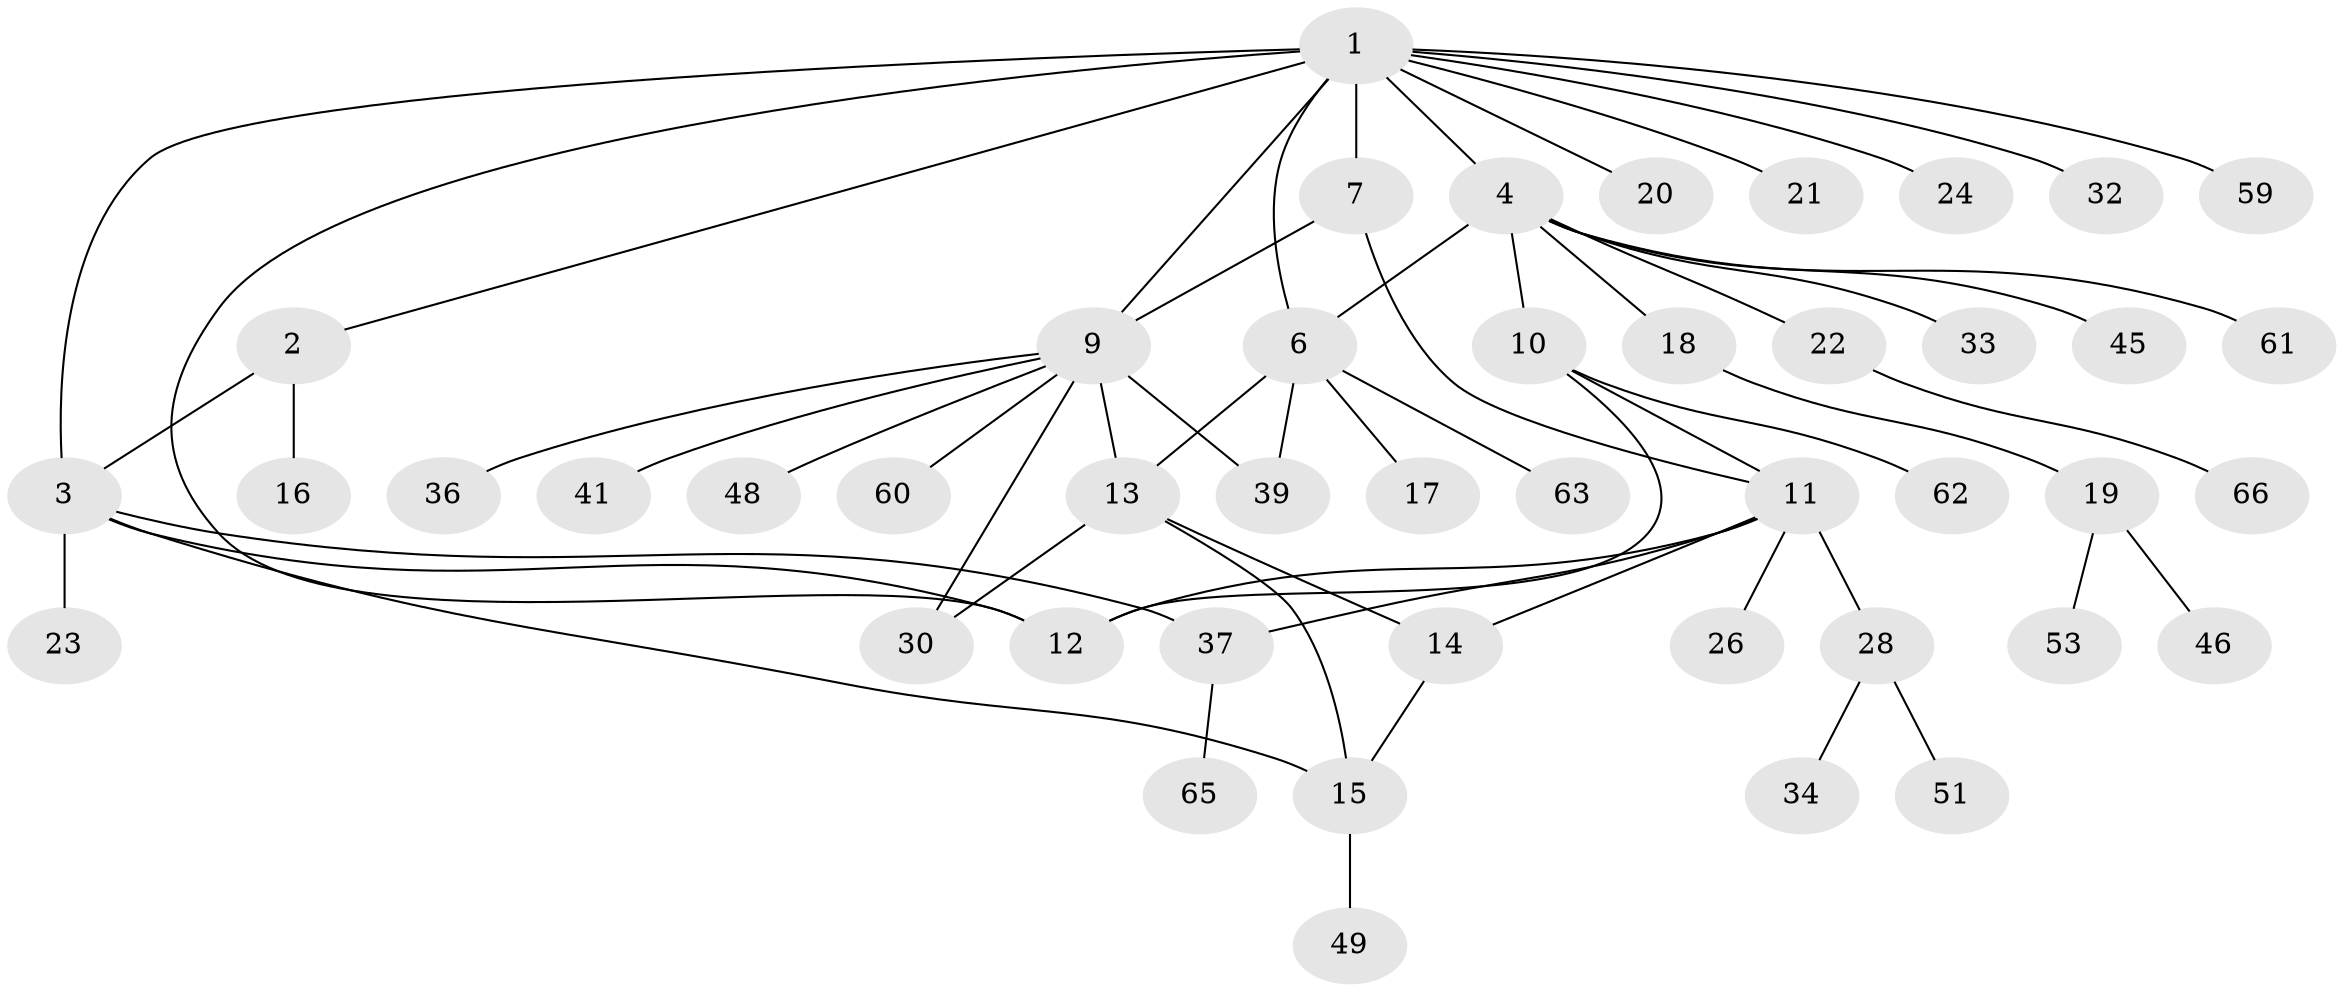 // Generated by graph-tools (version 1.1) at 2025/24/03/03/25 07:24:15]
// undirected, 45 vertices, 58 edges
graph export_dot {
graph [start="1"]
  node [color=gray90,style=filled];
  1 [super="+8"];
  2 [super="+43"];
  3 [super="+57"];
  4 [super="+5"];
  6 [super="+42"];
  7 [super="+27"];
  9 [super="+25"];
  10 [super="+40"];
  11 [super="+38"];
  12 [super="+29"];
  13 [super="+50"];
  14 [super="+64"];
  15 [super="+31"];
  16;
  17;
  18;
  19 [super="+56"];
  20;
  21 [super="+35"];
  22;
  23;
  24;
  26;
  28 [super="+47"];
  30;
  32;
  33;
  34 [super="+52"];
  36 [super="+58"];
  37 [super="+54"];
  39 [super="+44"];
  41 [super="+55"];
  45;
  46;
  48;
  49;
  51;
  53;
  59;
  60;
  61;
  62;
  63;
  65;
  66;
  1 -- 2;
  1 -- 3;
  1 -- 6;
  1 -- 20;
  1 -- 24;
  1 -- 59;
  1 -- 9 [weight=2];
  1 -- 32;
  1 -- 21;
  1 -- 7;
  1 -- 4;
  1 -- 12;
  2 -- 3;
  2 -- 16;
  3 -- 12;
  3 -- 15;
  3 -- 23;
  3 -- 37;
  4 -- 6 [weight=2];
  4 -- 10;
  4 -- 18;
  4 -- 22;
  4 -- 33;
  4 -- 45;
  4 -- 61;
  6 -- 13;
  6 -- 17;
  6 -- 39;
  6 -- 63;
  7 -- 9;
  7 -- 11;
  9 -- 13;
  9 -- 30;
  9 -- 36;
  9 -- 41;
  9 -- 48;
  9 -- 60;
  9 -- 39;
  10 -- 11;
  10 -- 12;
  10 -- 62;
  11 -- 12;
  11 -- 14;
  11 -- 26;
  11 -- 28;
  11 -- 37;
  13 -- 14;
  13 -- 15;
  13 -- 30;
  14 -- 15;
  15 -- 49;
  18 -- 19;
  19 -- 46;
  19 -- 53;
  22 -- 66;
  28 -- 34;
  28 -- 51;
  37 -- 65;
}
